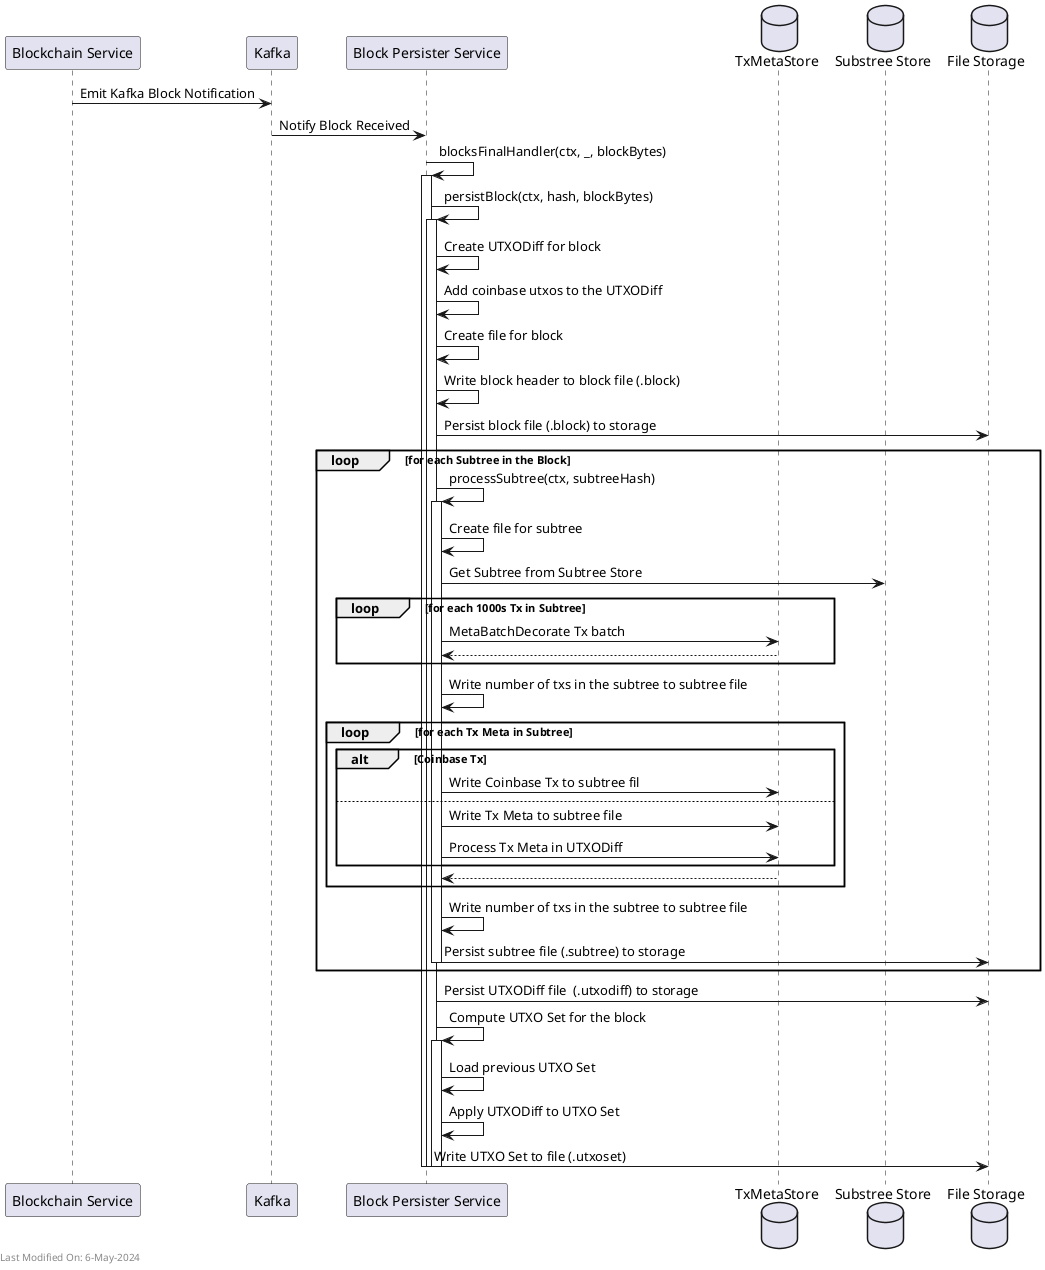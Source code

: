 @startuml
participant "Blockchain Service" as Blockchain
participant "Kafka" as Kafka
participant "Block Persister Service" as BlockPersister
database "TxMetaStore" as TMS
database "Substree Store" as SubtreeStore
database "Substree Store" as SubtreeStore
database "File Storage" as FileStorage

Blockchain -> Kafka: Emit Kafka Block Notification
Kafka -> BlockPersister: Notify Block Received
BlockPersister -> BlockPersister: blocksFinalHandler(ctx, _, blockBytes)
activate BlockPersister
BlockPersister -> BlockPersister: persistBlock(ctx, hash, blockBytes)
activate BlockPersister
BlockPersister -> BlockPersister: Create UTXODiff for block
BlockPersister -> BlockPersister: Add coinbase utxos to the UTXODiff


BlockPersister -> BlockPersister: Create file for block
BlockPersister -> BlockPersister: Write block header to block file (.block)
BlockPersister -> FileStorage: Persist block file (.block) to storage

loop for each Subtree in the Block
    BlockPersister -> BlockPersister: processSubtree(ctx, subtreeHash)
    activate BlockPersister
    BlockPersister -> BlockPersister: Create file for subtree
    BlockPersister -> SubtreeStore: Get Subtree from Subtree Store
    loop for each 1000s Tx in Subtree
        BlockPersister -> TMS : MetaBatchDecorate Tx batch
        TMS --> BlockPersister
    end

    BlockPersister -> BlockPersister: Write number of txs in the subtree to subtree file
    loop for each Tx Meta in Subtree
        alt Coinbase Tx
           BlockPersister -> TMS: Write Coinbase Tx to subtree fil
        else
            BlockPersister -> TMS: Write Tx Meta to subtree file
            BlockPersister -> TMS: Process Tx Meta in UTXODiff
        end

        TMS --> BlockPersister
    end

    BlockPersister -> BlockPersister: Write number of txs in the subtree to subtree file

    BlockPersister -> FileStorage: Persist subtree file (.subtree) to storage

    deactivate BlockPersister
end

BlockPersister -> FileStorage: Persist UTXODiff file  (.utxodiff) to storage

BlockPersister -> BlockPersister: Compute UTXO Set for the block
activate BlockPersister
BlockPersister -> BlockPersister: Load previous UTXO Set
BlockPersister -> BlockPersister: Apply UTXODiff to UTXO Set
BlockPersister -> FileStorage: Write UTXO Set to file (.utxoset)
deactivate BlockPersister


deactivate BlockPersister
deactivate BlockPersister


left footer Last Modified On: 6-May-2024

@enduml
